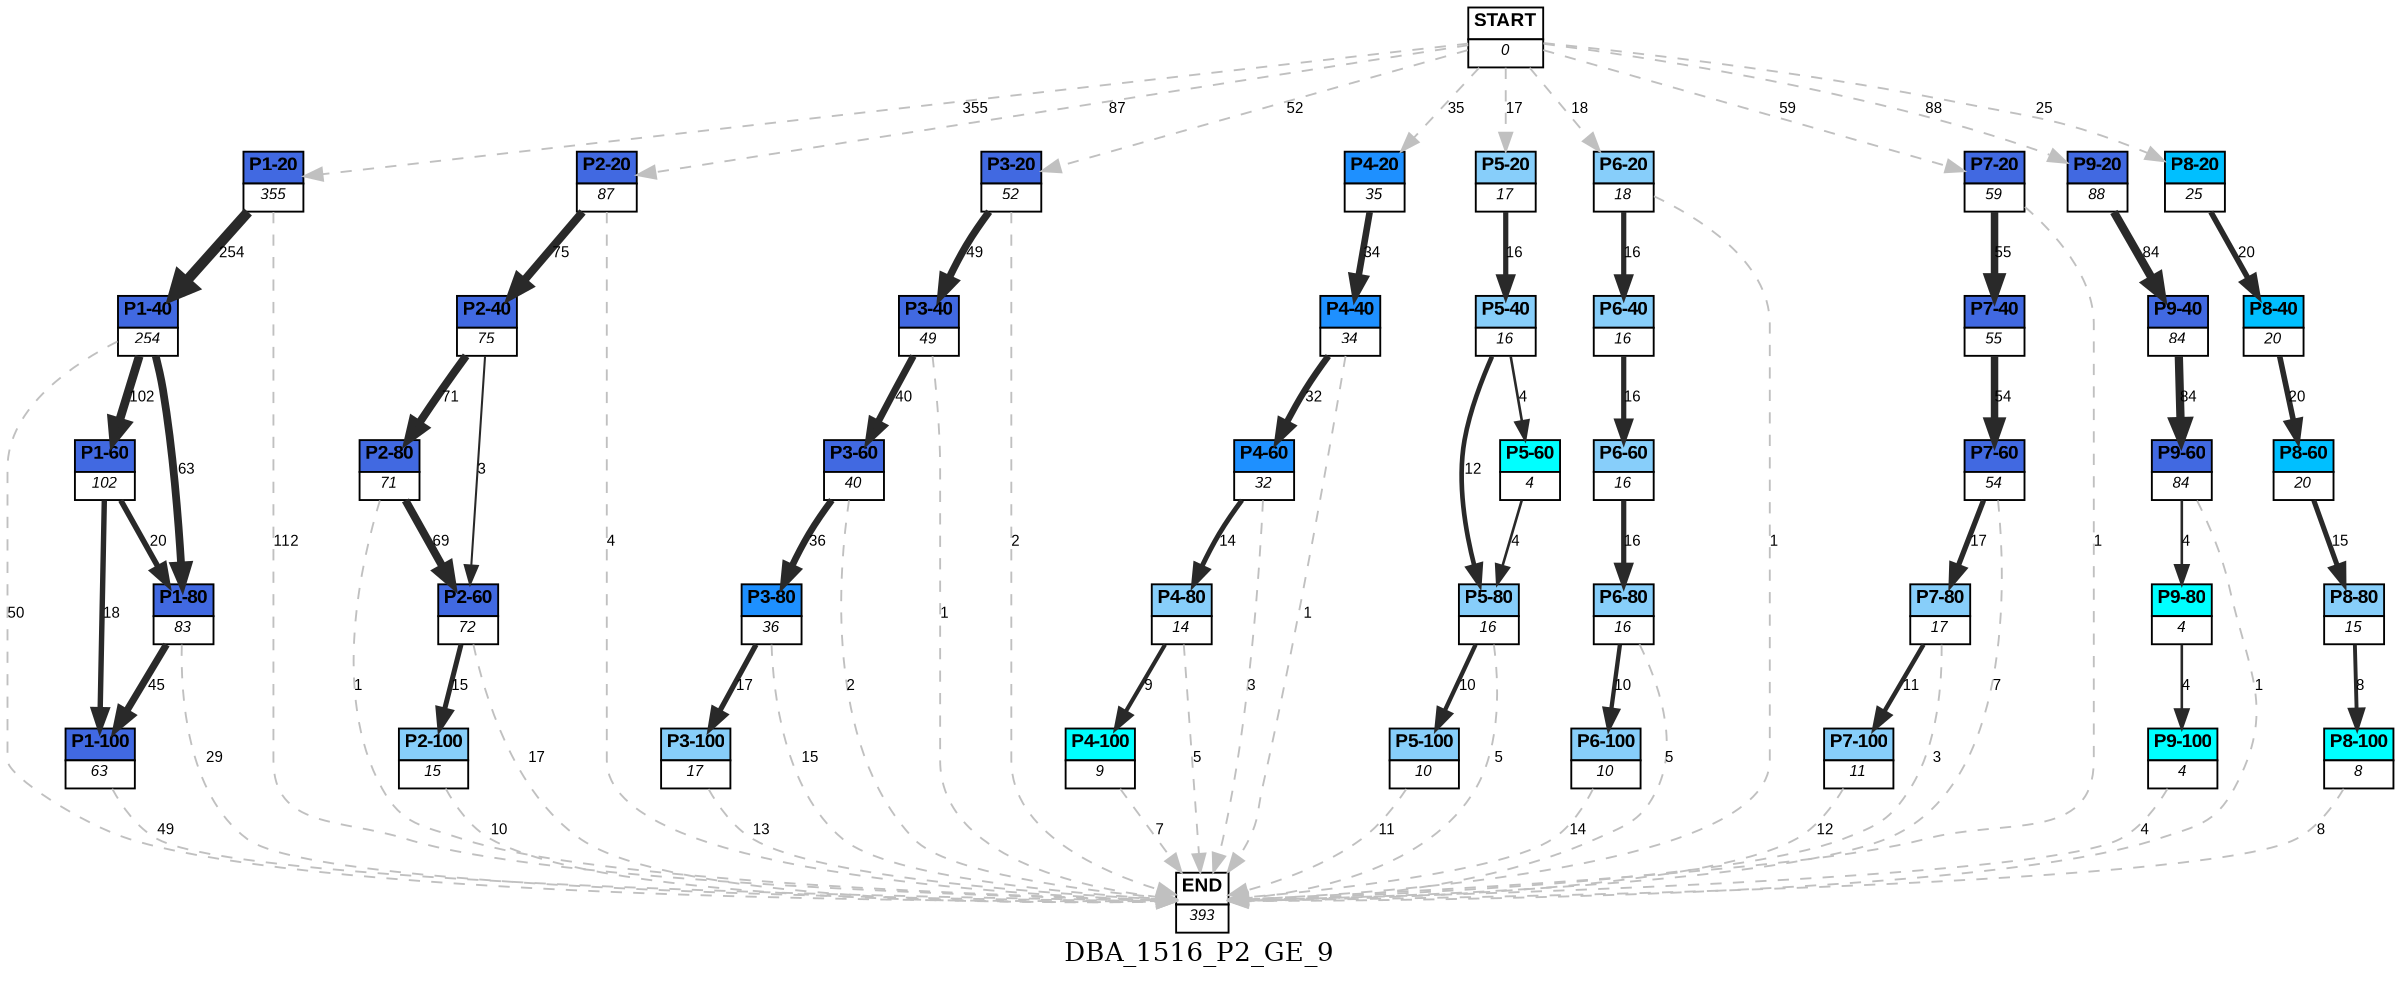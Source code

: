 digraph DBA_1516_P2_GE_9 {
	label=DBA_1516_P2_GE_9;
	dpi = 150
	size="16,11!";
	margin = 0;
"START" [shape=plain, label=<<table border="0" cellborder="1" cellspacing="0"><tr><td bgcolor="white"><FONT face="Arial" POINT-SIZE="10"><b>START</b></FONT></td></tr><tr><td bgcolor="white"><FONT face="Arial" POINT-SIZE="8"><i>0</i></FONT></td></tr></table>>]

"P1-20" [shape=plain, label=<<table border="0" cellborder="1" cellspacing="0"><tr><td bgcolor="royalblue"><FONT face="Arial" POINT-SIZE="10"><b>P1-20</b></FONT></td></tr><tr><td bgcolor="white"><FONT face="Arial" POINT-SIZE="8"><i>355</i></FONT></td></tr></table>>]

"P1-40" [shape=plain, label=<<table border="0" cellborder="1" cellspacing="0"><tr><td bgcolor="royalblue"><FONT face="Arial" POINT-SIZE="10"><b>P1-40</b></FONT></td></tr><tr><td bgcolor="white"><FONT face="Arial" POINT-SIZE="8"><i>254</i></FONT></td></tr></table>>]

"P1-60" [shape=plain, label=<<table border="0" cellborder="1" cellspacing="0"><tr><td bgcolor="royalblue"><FONT face="Arial" POINT-SIZE="10"><b>P1-60</b></FONT></td></tr><tr><td bgcolor="white"><FONT face="Arial" POINT-SIZE="8"><i>102</i></FONT></td></tr></table>>]

"P1-80" [shape=plain, label=<<table border="0" cellborder="1" cellspacing="0"><tr><td bgcolor="royalblue"><FONT face="Arial" POINT-SIZE="10"><b>P1-80</b></FONT></td></tr><tr><td bgcolor="white"><FONT face="Arial" POINT-SIZE="8"><i>83</i></FONT></td></tr></table>>]

"P1-100" [shape=plain, label=<<table border="0" cellborder="1" cellspacing="0"><tr><td bgcolor="royalblue"><FONT face="Arial" POINT-SIZE="10"><b>P1-100</b></FONT></td></tr><tr><td bgcolor="white"><FONT face="Arial" POINT-SIZE="8"><i>63</i></FONT></td></tr></table>>]

"P2-20" [shape=plain, label=<<table border="0" cellborder="1" cellspacing="0"><tr><td bgcolor="royalblue"><FONT face="Arial" POINT-SIZE="10"><b>P2-20</b></FONT></td></tr><tr><td bgcolor="white"><FONT face="Arial" POINT-SIZE="8"><i>87</i></FONT></td></tr></table>>]

"P2-40" [shape=plain, label=<<table border="0" cellborder="1" cellspacing="0"><tr><td bgcolor="royalblue"><FONT face="Arial" POINT-SIZE="10"><b>P2-40</b></FONT></td></tr><tr><td bgcolor="white"><FONT face="Arial" POINT-SIZE="8"><i>75</i></FONT></td></tr></table>>]

"P2-80" [shape=plain, label=<<table border="0" cellborder="1" cellspacing="0"><tr><td bgcolor="royalblue"><FONT face="Arial" POINT-SIZE="10"><b>P2-80</b></FONT></td></tr><tr><td bgcolor="white"><FONT face="Arial" POINT-SIZE="8"><i>71</i></FONT></td></tr></table>>]

"P2-60" [shape=plain, label=<<table border="0" cellborder="1" cellspacing="0"><tr><td bgcolor="royalblue"><FONT face="Arial" POINT-SIZE="10"><b>P2-60</b></FONT></td></tr><tr><td bgcolor="white"><FONT face="Arial" POINT-SIZE="8"><i>72</i></FONT></td></tr></table>>]

"P2-100" [shape=plain, label=<<table border="0" cellborder="1" cellspacing="0"><tr><td bgcolor="lightskyblue"><FONT face="Arial" POINT-SIZE="10"><b>P2-100</b></FONT></td></tr><tr><td bgcolor="white"><FONT face="Arial" POINT-SIZE="8"><i>15</i></FONT></td></tr></table>>]

"P3-20" [shape=plain, label=<<table border="0" cellborder="1" cellspacing="0"><tr><td bgcolor="royalblue"><FONT face="Arial" POINT-SIZE="10"><b>P3-20</b></FONT></td></tr><tr><td bgcolor="white"><FONT face="Arial" POINT-SIZE="8"><i>52</i></FONT></td></tr></table>>]

"P3-40" [shape=plain, label=<<table border="0" cellborder="1" cellspacing="0"><tr><td bgcolor="royalblue"><FONT face="Arial" POINT-SIZE="10"><b>P3-40</b></FONT></td></tr><tr><td bgcolor="white"><FONT face="Arial" POINT-SIZE="8"><i>49</i></FONT></td></tr></table>>]

"P3-60" [shape=plain, label=<<table border="0" cellborder="1" cellspacing="0"><tr><td bgcolor="royalblue"><FONT face="Arial" POINT-SIZE="10"><b>P3-60</b></FONT></td></tr><tr><td bgcolor="white"><FONT face="Arial" POINT-SIZE="8"><i>40</i></FONT></td></tr></table>>]

"P3-80" [shape=plain, label=<<table border="0" cellborder="1" cellspacing="0"><tr><td bgcolor="dodgerblue"><FONT face="Arial" POINT-SIZE="10"><b>P3-80</b></FONT></td></tr><tr><td bgcolor="white"><FONT face="Arial" POINT-SIZE="8"><i>36</i></FONT></td></tr></table>>]

"P3-100" [shape=plain, label=<<table border="0" cellborder="1" cellspacing="0"><tr><td bgcolor="lightskyblue"><FONT face="Arial" POINT-SIZE="10"><b>P3-100</b></FONT></td></tr><tr><td bgcolor="white"><FONT face="Arial" POINT-SIZE="8"><i>17</i></FONT></td></tr></table>>]

"P4-20" [shape=plain, label=<<table border="0" cellborder="1" cellspacing="0"><tr><td bgcolor="dodgerblue"><FONT face="Arial" POINT-SIZE="10"><b>P4-20</b></FONT></td></tr><tr><td bgcolor="white"><FONT face="Arial" POINT-SIZE="8"><i>35</i></FONT></td></tr></table>>]

"P4-40" [shape=plain, label=<<table border="0" cellborder="1" cellspacing="0"><tr><td bgcolor="dodgerblue"><FONT face="Arial" POINT-SIZE="10"><b>P4-40</b></FONT></td></tr><tr><td bgcolor="white"><FONT face="Arial" POINT-SIZE="8"><i>34</i></FONT></td></tr></table>>]

"P4-60" [shape=plain, label=<<table border="0" cellborder="1" cellspacing="0"><tr><td bgcolor="dodgerblue"><FONT face="Arial" POINT-SIZE="10"><b>P4-60</b></FONT></td></tr><tr><td bgcolor="white"><FONT face="Arial" POINT-SIZE="8"><i>32</i></FONT></td></tr></table>>]

"P4-80" [shape=plain, label=<<table border="0" cellborder="1" cellspacing="0"><tr><td bgcolor="lightskyblue"><FONT face="Arial" POINT-SIZE="10"><b>P4-80</b></FONT></td></tr><tr><td bgcolor="white"><FONT face="Arial" POINT-SIZE="8"><i>14</i></FONT></td></tr></table>>]

"P4-100" [shape=plain, label=<<table border="0" cellborder="1" cellspacing="0"><tr><td bgcolor="aqua"><FONT face="Arial" POINT-SIZE="10"><b>P4-100</b></FONT></td></tr><tr><td bgcolor="white"><FONT face="Arial" POINT-SIZE="8"><i>9</i></FONT></td></tr></table>>]

"P5-20" [shape=plain, label=<<table border="0" cellborder="1" cellspacing="0"><tr><td bgcolor="lightskyblue"><FONT face="Arial" POINT-SIZE="10"><b>P5-20</b></FONT></td></tr><tr><td bgcolor="white"><FONT face="Arial" POINT-SIZE="8"><i>17</i></FONT></td></tr></table>>]

"P5-40" [shape=plain, label=<<table border="0" cellborder="1" cellspacing="0"><tr><td bgcolor="lightskyblue"><FONT face="Arial" POINT-SIZE="10"><b>P5-40</b></FONT></td></tr><tr><td bgcolor="white"><FONT face="Arial" POINT-SIZE="8"><i>16</i></FONT></td></tr></table>>]

"P5-80" [shape=plain, label=<<table border="0" cellborder="1" cellspacing="0"><tr><td bgcolor="lightskyblue"><FONT face="Arial" POINT-SIZE="10"><b>P5-80</b></FONT></td></tr><tr><td bgcolor="white"><FONT face="Arial" POINT-SIZE="8"><i>16</i></FONT></td></tr></table>>]

"P5-100" [shape=plain, label=<<table border="0" cellborder="1" cellspacing="0"><tr><td bgcolor="lightskyblue"><FONT face="Arial" POINT-SIZE="10"><b>P5-100</b></FONT></td></tr><tr><td bgcolor="white"><FONT face="Arial" POINT-SIZE="8"><i>10</i></FONT></td></tr></table>>]

"P6-20" [shape=plain, label=<<table border="0" cellborder="1" cellspacing="0"><tr><td bgcolor="lightskyblue"><FONT face="Arial" POINT-SIZE="10"><b>P6-20</b></FONT></td></tr><tr><td bgcolor="white"><FONT face="Arial" POINT-SIZE="8"><i>18</i></FONT></td></tr></table>>]

"P6-40" [shape=plain, label=<<table border="0" cellborder="1" cellspacing="0"><tr><td bgcolor="lightskyblue"><FONT face="Arial" POINT-SIZE="10"><b>P6-40</b></FONT></td></tr><tr><td bgcolor="white"><FONT face="Arial" POINT-SIZE="8"><i>16</i></FONT></td></tr></table>>]

"P6-60" [shape=plain, label=<<table border="0" cellborder="1" cellspacing="0"><tr><td bgcolor="lightskyblue"><FONT face="Arial" POINT-SIZE="10"><b>P6-60</b></FONT></td></tr><tr><td bgcolor="white"><FONT face="Arial" POINT-SIZE="8"><i>16</i></FONT></td></tr></table>>]

"P6-80" [shape=plain, label=<<table border="0" cellborder="1" cellspacing="0"><tr><td bgcolor="lightskyblue"><FONT face="Arial" POINT-SIZE="10"><b>P6-80</b></FONT></td></tr><tr><td bgcolor="white"><FONT face="Arial" POINT-SIZE="8"><i>16</i></FONT></td></tr></table>>]

"P6-100" [shape=plain, label=<<table border="0" cellborder="1" cellspacing="0"><tr><td bgcolor="lightskyblue"><FONT face="Arial" POINT-SIZE="10"><b>P6-100</b></FONT></td></tr><tr><td bgcolor="white"><FONT face="Arial" POINT-SIZE="8"><i>10</i></FONT></td></tr></table>>]

"P7-20" [shape=plain, label=<<table border="0" cellborder="1" cellspacing="0"><tr><td bgcolor="royalblue"><FONT face="Arial" POINT-SIZE="10"><b>P7-20</b></FONT></td></tr><tr><td bgcolor="white"><FONT face="Arial" POINT-SIZE="8"><i>59</i></FONT></td></tr></table>>]

"P7-40" [shape=plain, label=<<table border="0" cellborder="1" cellspacing="0"><tr><td bgcolor="royalblue"><FONT face="Arial" POINT-SIZE="10"><b>P7-40</b></FONT></td></tr><tr><td bgcolor="white"><FONT face="Arial" POINT-SIZE="8"><i>55</i></FONT></td></tr></table>>]

"P7-60" [shape=plain, label=<<table border="0" cellborder="1" cellspacing="0"><tr><td bgcolor="royalblue"><FONT face="Arial" POINT-SIZE="10"><b>P7-60</b></FONT></td></tr><tr><td bgcolor="white"><FONT face="Arial" POINT-SIZE="8"><i>54</i></FONT></td></tr></table>>]

"P7-80" [shape=plain, label=<<table border="0" cellborder="1" cellspacing="0"><tr><td bgcolor="lightskyblue"><FONT face="Arial" POINT-SIZE="10"><b>P7-80</b></FONT></td></tr><tr><td bgcolor="white"><FONT face="Arial" POINT-SIZE="8"><i>17</i></FONT></td></tr></table>>]

"P7-100" [shape=plain, label=<<table border="0" cellborder="1" cellspacing="0"><tr><td bgcolor="lightskyblue"><FONT face="Arial" POINT-SIZE="10"><b>P7-100</b></FONT></td></tr><tr><td bgcolor="white"><FONT face="Arial" POINT-SIZE="8"><i>11</i></FONT></td></tr></table>>]

"P9-20" [shape=plain, label=<<table border="0" cellborder="1" cellspacing="0"><tr><td bgcolor="royalblue"><FONT face="Arial" POINT-SIZE="10"><b>P9-20</b></FONT></td></tr><tr><td bgcolor="white"><FONT face="Arial" POINT-SIZE="8"><i>88</i></FONT></td></tr></table>>]

"P9-40" [shape=plain, label=<<table border="0" cellborder="1" cellspacing="0"><tr><td bgcolor="royalblue"><FONT face="Arial" POINT-SIZE="10"><b>P9-40</b></FONT></td></tr><tr><td bgcolor="white"><FONT face="Arial" POINT-SIZE="8"><i>84</i></FONT></td></tr></table>>]

"P9-60" [shape=plain, label=<<table border="0" cellborder="1" cellspacing="0"><tr><td bgcolor="royalblue"><FONT face="Arial" POINT-SIZE="10"><b>P9-60</b></FONT></td></tr><tr><td bgcolor="white"><FONT face="Arial" POINT-SIZE="8"><i>84</i></FONT></td></tr></table>>]

"P8-20" [shape=plain, label=<<table border="0" cellborder="1" cellspacing="0"><tr><td bgcolor="deepskyblue"><FONT face="Arial" POINT-SIZE="10"><b>P8-20</b></FONT></td></tr><tr><td bgcolor="white"><FONT face="Arial" POINT-SIZE="8"><i>25</i></FONT></td></tr></table>>]

"P8-40" [shape=plain, label=<<table border="0" cellborder="1" cellspacing="0"><tr><td bgcolor="deepskyblue"><FONT face="Arial" POINT-SIZE="10"><b>P8-40</b></FONT></td></tr><tr><td bgcolor="white"><FONT face="Arial" POINT-SIZE="8"><i>20</i></FONT></td></tr></table>>]

"P8-60" [shape=plain, label=<<table border="0" cellborder="1" cellspacing="0"><tr><td bgcolor="deepskyblue"><FONT face="Arial" POINT-SIZE="10"><b>P8-60</b></FONT></td></tr><tr><td bgcolor="white"><FONT face="Arial" POINT-SIZE="8"><i>20</i></FONT></td></tr></table>>]

"P8-80" [shape=plain, label=<<table border="0" cellborder="1" cellspacing="0"><tr><td bgcolor="lightskyblue"><FONT face="Arial" POINT-SIZE="10"><b>P8-80</b></FONT></td></tr><tr><td bgcolor="white"><FONT face="Arial" POINT-SIZE="8"><i>15</i></FONT></td></tr></table>>]

"P8-100" [shape=plain, label=<<table border="0" cellborder="1" cellspacing="0"><tr><td bgcolor="aqua"><FONT face="Arial" POINT-SIZE="10"><b>P8-100</b></FONT></td></tr><tr><td bgcolor="white"><FONT face="Arial" POINT-SIZE="8"><i>8</i></FONT></td></tr></table>>]

"P9-80" [shape=plain, label=<<table border="0" cellborder="1" cellspacing="0"><tr><td bgcolor="aqua"><FONT face="Arial" POINT-SIZE="10"><b>P9-80</b></FONT></td></tr><tr><td bgcolor="white"><FONT face="Arial" POINT-SIZE="8"><i>4</i></FONT></td></tr></table>>]

"P9-100" [shape=plain, label=<<table border="0" cellborder="1" cellspacing="0"><tr><td bgcolor="aqua"><FONT face="Arial" POINT-SIZE="10"><b>P9-100</b></FONT></td></tr><tr><td bgcolor="white"><FONT face="Arial" POINT-SIZE="8"><i>4</i></FONT></td></tr></table>>]

"P5-60" [shape=plain, label=<<table border="0" cellborder="1" cellspacing="0"><tr><td bgcolor="aqua"><FONT face="Arial" POINT-SIZE="10"><b>P5-60</b></FONT></td></tr><tr><td bgcolor="white"><FONT face="Arial" POINT-SIZE="8"><i>4</i></FONT></td></tr></table>>]

"END" [shape=plain, label=<<table border="0" cellborder="1" cellspacing="0"><tr><td bgcolor="white"><FONT face="Arial" POINT-SIZE="10"><b>END</b></FONT></td></tr><tr><td bgcolor="white"><FONT face="Arial" POINT-SIZE="8"><i>393</i></FONT></td></tr></table>>]

"START" -> "P1-20" [ style = dashed color=grey label ="355" labelfloat=false fontname="Arial" fontsize=8]

"START" -> "P2-20" [ style = dashed color=grey label ="87" labelfloat=false fontname="Arial" fontsize=8]

"START" -> "P3-20" [ style = dashed color=grey label ="52" labelfloat=false fontname="Arial" fontsize=8]

"START" -> "P4-20" [ style = dashed color=grey label ="35" labelfloat=false fontname="Arial" fontsize=8]

"START" -> "P5-20" [ style = dashed color=grey label ="17" labelfloat=false fontname="Arial" fontsize=8]

"START" -> "P6-20" [ style = dashed color=grey label ="18" labelfloat=false fontname="Arial" fontsize=8]

"START" -> "P7-20" [ style = dashed color=grey label ="59" labelfloat=false fontname="Arial" fontsize=8]

"START" -> "P9-20" [ style = dashed color=grey label ="88" labelfloat=false fontname="Arial" fontsize=8]

"START" -> "P8-20" [ style = dashed color=grey label ="25" labelfloat=false fontname="Arial" fontsize=8]

"P1-20" -> "P1-40" [ color=grey16 penwidth = "5.53733426701854"label ="254" labelfloat=false fontname="Arial" fontsize=8]

"P1-20" -> "END" [ style = dashed color=grey label ="112" labelfloat=false fontname="Arial" fontsize=8]

"P1-40" -> "P1-60" [ color=grey16 penwidth = "4.62497281328427"label ="102" labelfloat=false fontname="Arial" fontsize=8]

"P1-40" -> "P1-80" [ color=grey16 penwidth = "4.14313472639153"label ="63" labelfloat=false fontname="Arial" fontsize=8]

"P1-40" -> "END" [ style = dashed color=grey label ="50" labelfloat=false fontname="Arial" fontsize=8]

"P1-60" -> "P1-80" [ color=grey16 penwidth = "2.99573227355399"label ="20" labelfloat=false fontname="Arial" fontsize=8]

"P1-60" -> "P1-100" [ color=grey16 penwidth = "2.89037175789616"label ="18" labelfloat=false fontname="Arial" fontsize=8]

"P1-80" -> "P1-100" [ color=grey16 penwidth = "3.80666248977032"label ="45" labelfloat=false fontname="Arial" fontsize=8]

"P1-80" -> "END" [ style = dashed color=grey label ="29" labelfloat=false fontname="Arial" fontsize=8]

"P1-100" -> "END" [ style = dashed color=grey label ="49" labelfloat=false fontname="Arial" fontsize=8]

"P2-20" -> "P2-40" [ color=grey16 penwidth = "4.31748811353631"label ="75" labelfloat=false fontname="Arial" fontsize=8]

"P2-20" -> "END" [ style = dashed color=grey label ="4" labelfloat=false fontname="Arial" fontsize=8]

"P2-40" -> "P2-80" [ color=grey16 penwidth = "4.26267987704132"label ="71" labelfloat=false fontname="Arial" fontsize=8]

"P2-40" -> "P2-60" [ color=grey16 penwidth = "1.09861228866811"label ="3" labelfloat=false fontname="Arial" fontsize=8]

"P2-80" -> "P2-60" [ color=grey16 penwidth = "4.23410650459726"label ="69" labelfloat=false fontname="Arial" fontsize=8]

"P2-80" -> "END" [ style = dashed color=grey label ="1" labelfloat=false fontname="Arial" fontsize=8]

"P2-60" -> "P2-100" [ color=grey16 penwidth = "2.70805020110221"label ="15" labelfloat=false fontname="Arial" fontsize=8]

"P2-60" -> "END" [ style = dashed color=grey label ="17" labelfloat=false fontname="Arial" fontsize=8]

"P2-100" -> "END" [ style = dashed color=grey label ="10" labelfloat=false fontname="Arial" fontsize=8]

"P3-20" -> "P3-40" [ color=grey16 penwidth = "3.89182029811063"label ="49" labelfloat=false fontname="Arial" fontsize=8]

"P3-20" -> "END" [ style = dashed color=grey label ="2" labelfloat=false fontname="Arial" fontsize=8]

"P3-40" -> "P3-60" [ color=grey16 penwidth = "3.68887945411394"label ="40" labelfloat=false fontname="Arial" fontsize=8]

"P3-40" -> "END" [ style = dashed color=grey label ="1" labelfloat=false fontname="Arial" fontsize=8]

"P3-60" -> "P3-80" [ color=grey16 penwidth = "3.58351893845611"label ="36" labelfloat=false fontname="Arial" fontsize=8]

"P3-60" -> "END" [ style = dashed color=grey label ="2" labelfloat=false fontname="Arial" fontsize=8]

"P3-80" -> "P3-100" [ color=grey16 penwidth = "2.83321334405622"label ="17" labelfloat=false fontname="Arial" fontsize=8]

"P3-80" -> "END" [ style = dashed color=grey label ="15" labelfloat=false fontname="Arial" fontsize=8]

"P3-100" -> "END" [ style = dashed color=grey label ="13" labelfloat=false fontname="Arial" fontsize=8]

"P4-20" -> "P4-40" [ color=grey16 penwidth = "3.52636052461616"label ="34" labelfloat=false fontname="Arial" fontsize=8]

"P4-40" -> "P4-60" [ color=grey16 penwidth = "3.46573590279973"label ="32" labelfloat=false fontname="Arial" fontsize=8]

"P4-40" -> "END" [ style = dashed color=grey label ="1" labelfloat=false fontname="Arial" fontsize=8]

"P4-60" -> "P4-80" [ color=grey16 penwidth = "2.63905732961526"label ="14" labelfloat=false fontname="Arial" fontsize=8]

"P4-60" -> "END" [ style = dashed color=grey label ="3" labelfloat=false fontname="Arial" fontsize=8]

"P4-80" -> "P4-100" [ color=grey16 penwidth = "2.19722457733622"label ="9" labelfloat=false fontname="Arial" fontsize=8]

"P4-80" -> "END" [ style = dashed color=grey label ="5" labelfloat=false fontname="Arial" fontsize=8]

"P4-100" -> "END" [ style = dashed color=grey label ="7" labelfloat=false fontname="Arial" fontsize=8]

"P5-20" -> "P5-40" [ color=grey16 penwidth = "2.77258872223978"label ="16" labelfloat=false fontname="Arial" fontsize=8]

"P5-40" -> "P5-80" [ color=grey16 penwidth = "2.484906649788"label ="12" labelfloat=false fontname="Arial" fontsize=8]

"P5-40" -> "P5-60" [ color=grey16 penwidth = "1.38629436111989"label ="4" labelfloat=false fontname="Arial" fontsize=8]

"P5-80" -> "P5-100" [ color=grey16 penwidth = "2.30258509299405"label ="10" labelfloat=false fontname="Arial" fontsize=8]

"P5-80" -> "END" [ style = dashed color=grey label ="5" labelfloat=false fontname="Arial" fontsize=8]

"P5-100" -> "END" [ style = dashed color=grey label ="11" labelfloat=false fontname="Arial" fontsize=8]

"P6-20" -> "P6-40" [ color=grey16 penwidth = "2.77258872223978"label ="16" labelfloat=false fontname="Arial" fontsize=8]

"P6-20" -> "END" [ style = dashed color=grey label ="1" labelfloat=false fontname="Arial" fontsize=8]

"P6-40" -> "P6-60" [ color=grey16 penwidth = "2.77258872223978"label ="16" labelfloat=false fontname="Arial" fontsize=8]

"P6-60" -> "P6-80" [ color=grey16 penwidth = "2.77258872223978"label ="16" labelfloat=false fontname="Arial" fontsize=8]

"P6-80" -> "P6-100" [ color=grey16 penwidth = "2.30258509299405"label ="10" labelfloat=false fontname="Arial" fontsize=8]

"P6-80" -> "END" [ style = dashed color=grey label ="5" labelfloat=false fontname="Arial" fontsize=8]

"P6-100" -> "END" [ style = dashed color=grey label ="14" labelfloat=false fontname="Arial" fontsize=8]

"P7-20" -> "P7-40" [ color=grey16 penwidth = "4.00733318523247"label ="55" labelfloat=false fontname="Arial" fontsize=8]

"P7-20" -> "END" [ style = dashed color=grey label ="1" labelfloat=false fontname="Arial" fontsize=8]

"P7-40" -> "P7-60" [ color=grey16 penwidth = "3.98898404656427"label ="54" labelfloat=false fontname="Arial" fontsize=8]

"P7-60" -> "P7-80" [ color=grey16 penwidth = "2.83321334405622"label ="17" labelfloat=false fontname="Arial" fontsize=8]

"P7-60" -> "END" [ style = dashed color=grey label ="7" labelfloat=false fontname="Arial" fontsize=8]

"P7-80" -> "P7-100" [ color=grey16 penwidth = "2.39789527279837"label ="11" labelfloat=false fontname="Arial" fontsize=8]

"P7-80" -> "END" [ style = dashed color=grey label ="3" labelfloat=false fontname="Arial" fontsize=8]

"P7-100" -> "END" [ style = dashed color=grey label ="12" labelfloat=false fontname="Arial" fontsize=8]

"P9-20" -> "P9-40" [ color=grey16 penwidth = "4.43081679884331"label ="84" labelfloat=false fontname="Arial" fontsize=8]

"P9-40" -> "P9-60" [ color=grey16 penwidth = "4.43081679884331"label ="84" labelfloat=false fontname="Arial" fontsize=8]

"P9-60" -> "P9-80" [ color=grey16 penwidth = "1.38629436111989"label ="4" labelfloat=false fontname="Arial" fontsize=8]

"P9-60" -> "END" [ style = dashed color=grey label ="1" labelfloat=false fontname="Arial" fontsize=8]

"P8-20" -> "P8-40" [ color=grey16 penwidth = "2.99573227355399"label ="20" labelfloat=false fontname="Arial" fontsize=8]

"P8-40" -> "P8-60" [ color=grey16 penwidth = "2.99573227355399"label ="20" labelfloat=false fontname="Arial" fontsize=8]

"P8-60" -> "P8-80" [ color=grey16 penwidth = "2.70805020110221"label ="15" labelfloat=false fontname="Arial" fontsize=8]

"P8-80" -> "P8-100" [ color=grey16 penwidth = "2.07944154167984"label ="8" labelfloat=false fontname="Arial" fontsize=8]

"P8-100" -> "END" [ style = dashed color=grey label ="8" labelfloat=false fontname="Arial" fontsize=8]

"P9-80" -> "P9-100" [ color=grey16 penwidth = "1.38629436111989"label ="4" labelfloat=false fontname="Arial" fontsize=8]

"P9-100" -> "END" [ style = dashed color=grey label ="4" labelfloat=false fontname="Arial" fontsize=8]

"P5-60" -> "P5-80" [ color=grey16 penwidth = "1.38629436111989"label ="4" labelfloat=false fontname="Arial" fontsize=8]

}
